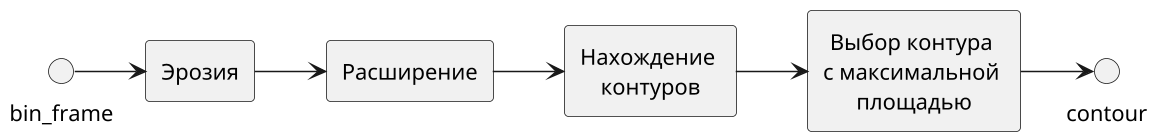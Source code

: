 @startuml image-processing-pipeline-2
skinparam defaultTextAlignment center
skinparam dpi 150
skinparam nodesep 45

' left to right direction

rectangle "Эрозия" as ERODE
rectangle "Расширение" as DILATE
rectangle "Нахождение \nконтуров" as CONTOUR
rectangle "Выбор контура \nс максимальной \nплощадью" as MAX_CONTOUR

bin_frame -> ERODE
ERODE -> DILATE
DILATE -> CONTOUR
CONTOUR -> MAX_CONTOUR
MAX_CONTOUR -> contour

@enduml